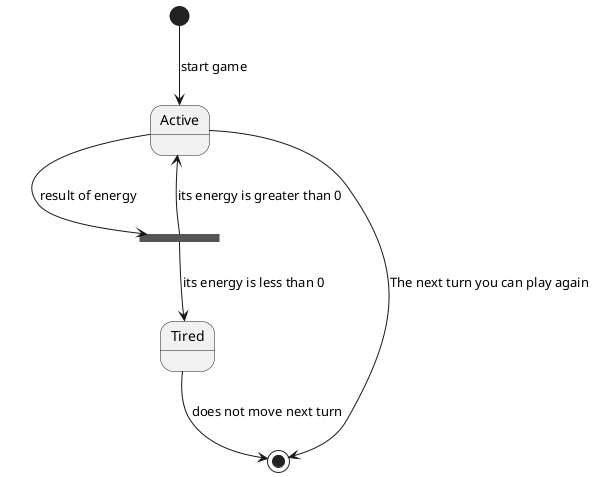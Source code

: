 @startuml

[*] --> Active: start game

state result_of_energy <<fork>>
Active --> result_of_energy: result of energy

result_of_energy --> Active: its energy is greater than 0
result_of_energy --> Tired: its energy is less than 0

Active --> [*] : The next turn you can play again
Tired --> [*] : does not move next turn
@enduml